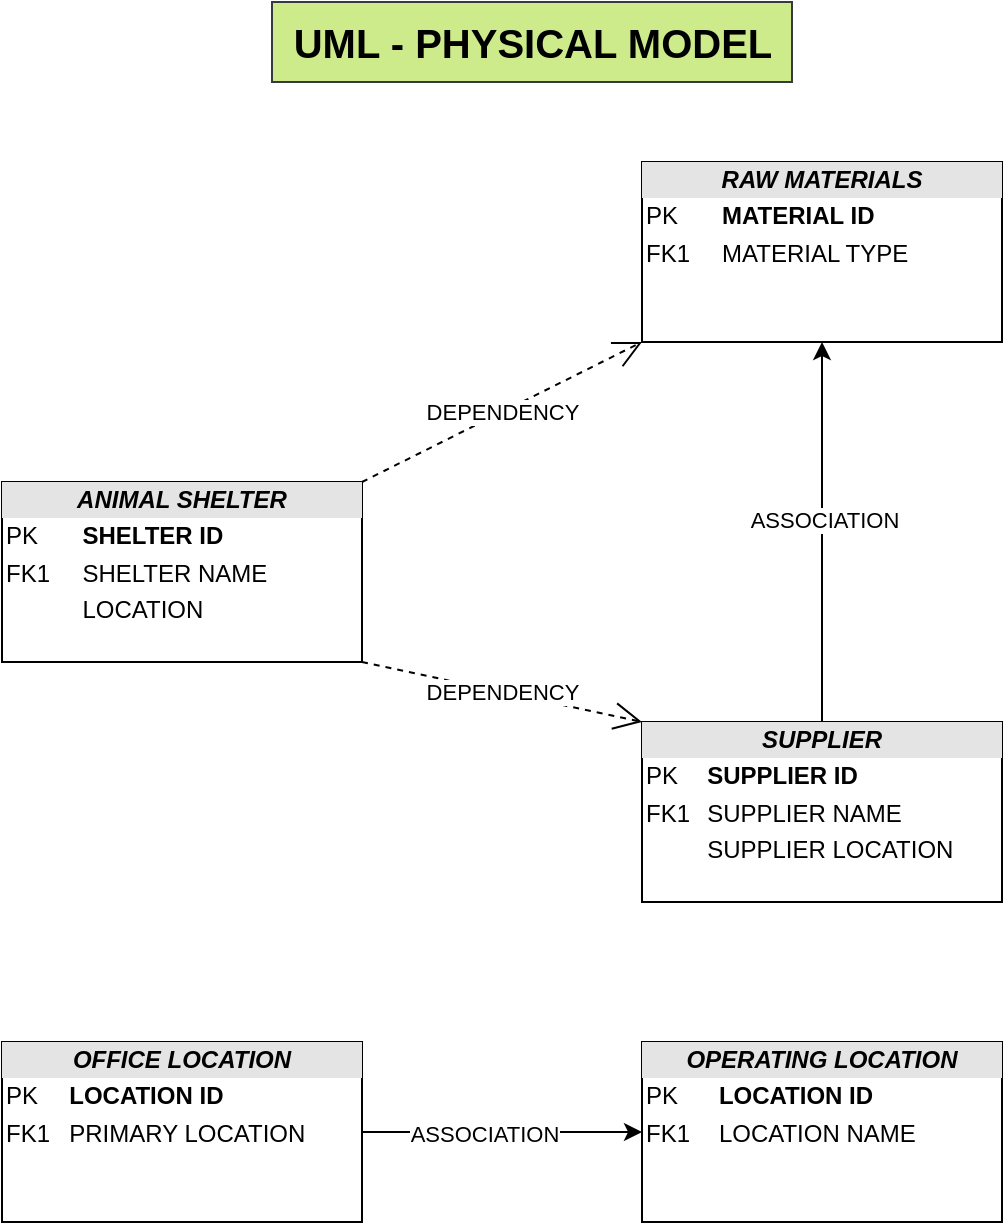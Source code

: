 <mxfile version="22.1.1" type="github">
  <diagram name="Page-1" id="c4acf3e9-155e-7222-9cf6-157b1a14988f">
    <mxGraphModel dx="2625" dy="1415" grid="1" gridSize="10" guides="1" tooltips="1" connect="1" arrows="1" fold="1" page="1" pageScale="1" pageWidth="850" pageHeight="1100" background="none" math="0" shadow="0">
      <root>
        <mxCell id="0" />
        <mxCell id="1" parent="0" />
        <mxCell id="3f6L-i-Ka22LmlyWp7Iu-1" value="&lt;div style=&quot;text-align: center; box-sizing: border-box; width: 100%; background: rgb(228, 228, 228); padding: 2px;&quot;&gt;&lt;b&gt;&lt;i&gt;ANIMAL SHELTER&lt;/i&gt;&lt;/b&gt;&lt;/div&gt;&lt;table style=&quot;width:100%;font-size:1em;&quot; cellpadding=&quot;2&quot; cellspacing=&quot;0&quot;&gt;&lt;tbody&gt;&lt;tr&gt;&lt;td&gt;PK&lt;/td&gt;&lt;td&gt;&lt;b&gt;SHELTER ID&lt;/b&gt;&lt;/td&gt;&lt;/tr&gt;&lt;tr&gt;&lt;td&gt;FK1&lt;/td&gt;&lt;td&gt;SHELTER NAME&lt;/td&gt;&lt;/tr&gt;&lt;tr&gt;&lt;td&gt;&lt;/td&gt;&lt;td&gt;LOCATION&lt;/td&gt;&lt;/tr&gt;&lt;/tbody&gt;&lt;/table&gt;" style="verticalAlign=top;align=left;overflow=fill;html=1;whiteSpace=wrap;" vertex="1" parent="1">
          <mxGeometry x="80" y="280" width="180" height="90" as="geometry" />
        </mxCell>
        <mxCell id="3f6L-i-Ka22LmlyWp7Iu-2" value="&lt;div style=&quot;text-align: center; box-sizing: border-box; width: 100%; background: rgb(228, 228, 228); padding: 2px;&quot;&gt;&lt;b&gt;&lt;i&gt;RAW MATERIALS&lt;/i&gt;&lt;/b&gt;&lt;/div&gt;&lt;table style=&quot;width:100%;font-size:1em;&quot; cellpadding=&quot;2&quot; cellspacing=&quot;0&quot;&gt;&lt;tbody&gt;&lt;tr&gt;&lt;td&gt;PK&lt;/td&gt;&lt;td&gt;&lt;b&gt;MATERIAL ID&lt;/b&gt;&lt;/td&gt;&lt;/tr&gt;&lt;tr&gt;&lt;td&gt;FK1&lt;/td&gt;&lt;td&gt;MATERIAL TYPE&lt;/td&gt;&lt;/tr&gt;&lt;tr&gt;&lt;td&gt;&lt;/td&gt;&lt;td&gt;&lt;br&gt;&lt;/td&gt;&lt;/tr&gt;&lt;/tbody&gt;&lt;/table&gt;" style="verticalAlign=top;align=left;overflow=fill;html=1;whiteSpace=wrap;" vertex="1" parent="1">
          <mxGeometry x="400" y="120" width="180" height="90" as="geometry" />
        </mxCell>
        <mxCell id="3f6L-i-Ka22LmlyWp7Iu-19" style="edgeStyle=orthogonalEdgeStyle;rounded=0;orthogonalLoop=1;jettySize=auto;html=1;exitX=0.5;exitY=0;exitDx=0;exitDy=0;entryX=0.5;entryY=1;entryDx=0;entryDy=0;" edge="1" parent="1" source="3f6L-i-Ka22LmlyWp7Iu-4" target="3f6L-i-Ka22LmlyWp7Iu-2">
          <mxGeometry relative="1" as="geometry" />
        </mxCell>
        <mxCell id="3f6L-i-Ka22LmlyWp7Iu-21" value="ASSOCIATION" style="edgeLabel;html=1;align=center;verticalAlign=middle;resizable=0;points=[];" vertex="1" connectable="0" parent="3f6L-i-Ka22LmlyWp7Iu-19">
          <mxGeometry x="0.061" y="-1" relative="1" as="geometry">
            <mxPoint as="offset" />
          </mxGeometry>
        </mxCell>
        <mxCell id="3f6L-i-Ka22LmlyWp7Iu-4" value="&lt;div style=&quot;text-align: center; box-sizing: border-box; width: 100%; background: rgb(228, 228, 228); padding: 2px;&quot;&gt;&lt;b&gt;&lt;i&gt;SUPPLIER&lt;/i&gt;&lt;/b&gt;&lt;/div&gt;&lt;table style=&quot;width:100%;font-size:1em;&quot; cellpadding=&quot;2&quot; cellspacing=&quot;0&quot;&gt;&lt;tbody&gt;&lt;tr&gt;&lt;td&gt;PK&lt;/td&gt;&lt;td&gt;&lt;b&gt;SUPPLIER ID&lt;/b&gt;&lt;/td&gt;&lt;/tr&gt;&lt;tr&gt;&lt;td&gt;FK1&lt;/td&gt;&lt;td&gt;SUPPLIER NAME&lt;/td&gt;&lt;/tr&gt;&lt;tr&gt;&lt;td&gt;&lt;/td&gt;&lt;td&gt;SUPPLIER LOCATION&lt;/td&gt;&lt;/tr&gt;&lt;/tbody&gt;&lt;/table&gt;" style="verticalAlign=top;align=left;overflow=fill;html=1;whiteSpace=wrap;" vertex="1" parent="1">
          <mxGeometry x="400" y="400" width="180" height="90" as="geometry" />
        </mxCell>
        <mxCell id="3f6L-i-Ka22LmlyWp7Iu-10" style="edgeStyle=orthogonalEdgeStyle;rounded=0;orthogonalLoop=1;jettySize=auto;html=1;entryX=0;entryY=0.5;entryDx=0;entryDy=0;" edge="1" parent="1" source="3f6L-i-Ka22LmlyWp7Iu-8" target="3f6L-i-Ka22LmlyWp7Iu-9">
          <mxGeometry relative="1" as="geometry" />
        </mxCell>
        <mxCell id="3f6L-i-Ka22LmlyWp7Iu-22" value="ASSOCIATION" style="edgeLabel;html=1;align=center;verticalAlign=middle;resizable=0;points=[];" vertex="1" connectable="0" parent="3f6L-i-Ka22LmlyWp7Iu-10">
          <mxGeometry x="-0.131" y="-1" relative="1" as="geometry">
            <mxPoint as="offset" />
          </mxGeometry>
        </mxCell>
        <mxCell id="3f6L-i-Ka22LmlyWp7Iu-8" value="&lt;div style=&quot;text-align: center; box-sizing: border-box; width: 100%; background: rgb(228, 228, 228); padding: 2px;&quot;&gt;&lt;b&gt;&lt;i&gt;OFFICE LOCATION&lt;/i&gt;&lt;/b&gt;&lt;/div&gt;&lt;table style=&quot;width:100%;font-size:1em;&quot; cellpadding=&quot;2&quot; cellspacing=&quot;0&quot;&gt;&lt;tbody&gt;&lt;tr&gt;&lt;td&gt;PK&lt;/td&gt;&lt;td&gt;&lt;b&gt;LOCATION ID&lt;/b&gt;&lt;/td&gt;&lt;/tr&gt;&lt;tr&gt;&lt;td&gt;FK1&lt;/td&gt;&lt;td&gt;PRIMARY LOCATION&lt;/td&gt;&lt;/tr&gt;&lt;tr&gt;&lt;td&gt;&lt;/td&gt;&lt;td&gt;&lt;br&gt;&lt;/td&gt;&lt;/tr&gt;&lt;/tbody&gt;&lt;/table&gt;" style="verticalAlign=top;align=left;overflow=fill;html=1;whiteSpace=wrap;" vertex="1" parent="1">
          <mxGeometry x="80" y="560" width="180" height="90" as="geometry" />
        </mxCell>
        <mxCell id="3f6L-i-Ka22LmlyWp7Iu-9" value="&lt;div style=&quot;text-align: center; box-sizing: border-box; width: 100%; background: rgb(228, 228, 228); padding: 2px;&quot;&gt;&lt;b&gt;&lt;i&gt;OPERATING LOCATION&lt;/i&gt;&lt;/b&gt;&lt;/div&gt;&lt;table style=&quot;width:100%;font-size:1em;&quot; cellpadding=&quot;2&quot; cellspacing=&quot;0&quot;&gt;&lt;tbody&gt;&lt;tr&gt;&lt;td&gt;PK&lt;/td&gt;&lt;td&gt;&lt;b&gt;LOCATION ID&lt;/b&gt;&lt;/td&gt;&lt;/tr&gt;&lt;tr&gt;&lt;td&gt;FK1&lt;/td&gt;&lt;td&gt;LOCATION NAME&lt;/td&gt;&lt;/tr&gt;&lt;tr&gt;&lt;td&gt;&lt;/td&gt;&lt;td&gt;&lt;br&gt;&lt;/td&gt;&lt;/tr&gt;&lt;/tbody&gt;&lt;/table&gt;" style="verticalAlign=top;align=left;overflow=fill;html=1;whiteSpace=wrap;" vertex="1" parent="1">
          <mxGeometry x="400" y="560" width="180" height="90" as="geometry" />
        </mxCell>
        <mxCell id="3f6L-i-Ka22LmlyWp7Iu-12" value="&lt;b&gt;&lt;font style=&quot;font-size: 20px;&quot;&gt;UML - PHYSICAL MODEL&lt;/font&gt;&lt;/b&gt;" style="text;html=1;align=center;verticalAlign=middle;resizable=0;points=[];autosize=1;fillColor=#cdeb8b;strokeColor=#36393d;" vertex="1" parent="1">
          <mxGeometry x="215" y="40" width="260" height="40" as="geometry" />
        </mxCell>
        <mxCell id="3f6L-i-Ka22LmlyWp7Iu-17" value="DEPENDENCY" style="endArrow=open;endSize=12;dashed=1;html=1;rounded=0;exitX=1;exitY=0;exitDx=0;exitDy=0;entryX=0;entryY=1;entryDx=0;entryDy=0;" edge="1" parent="1" source="3f6L-i-Ka22LmlyWp7Iu-1" target="3f6L-i-Ka22LmlyWp7Iu-2">
          <mxGeometry width="160" relative="1" as="geometry">
            <mxPoint x="70" y="170" as="sourcePoint" />
            <mxPoint x="470" y="260" as="targetPoint" />
            <Array as="points" />
          </mxGeometry>
        </mxCell>
        <mxCell id="3f6L-i-Ka22LmlyWp7Iu-18" value="DEPENDENCY" style="endArrow=open;endSize=12;dashed=1;html=1;rounded=0;entryX=0;entryY=0;entryDx=0;entryDy=0;exitX=1;exitY=1;exitDx=0;exitDy=0;" edge="1" parent="1" source="3f6L-i-Ka22LmlyWp7Iu-1" target="3f6L-i-Ka22LmlyWp7Iu-4">
          <mxGeometry width="160" relative="1" as="geometry">
            <mxPoint x="270" y="320" as="sourcePoint" />
            <mxPoint x="430" y="320" as="targetPoint" />
          </mxGeometry>
        </mxCell>
      </root>
    </mxGraphModel>
  </diagram>
</mxfile>
